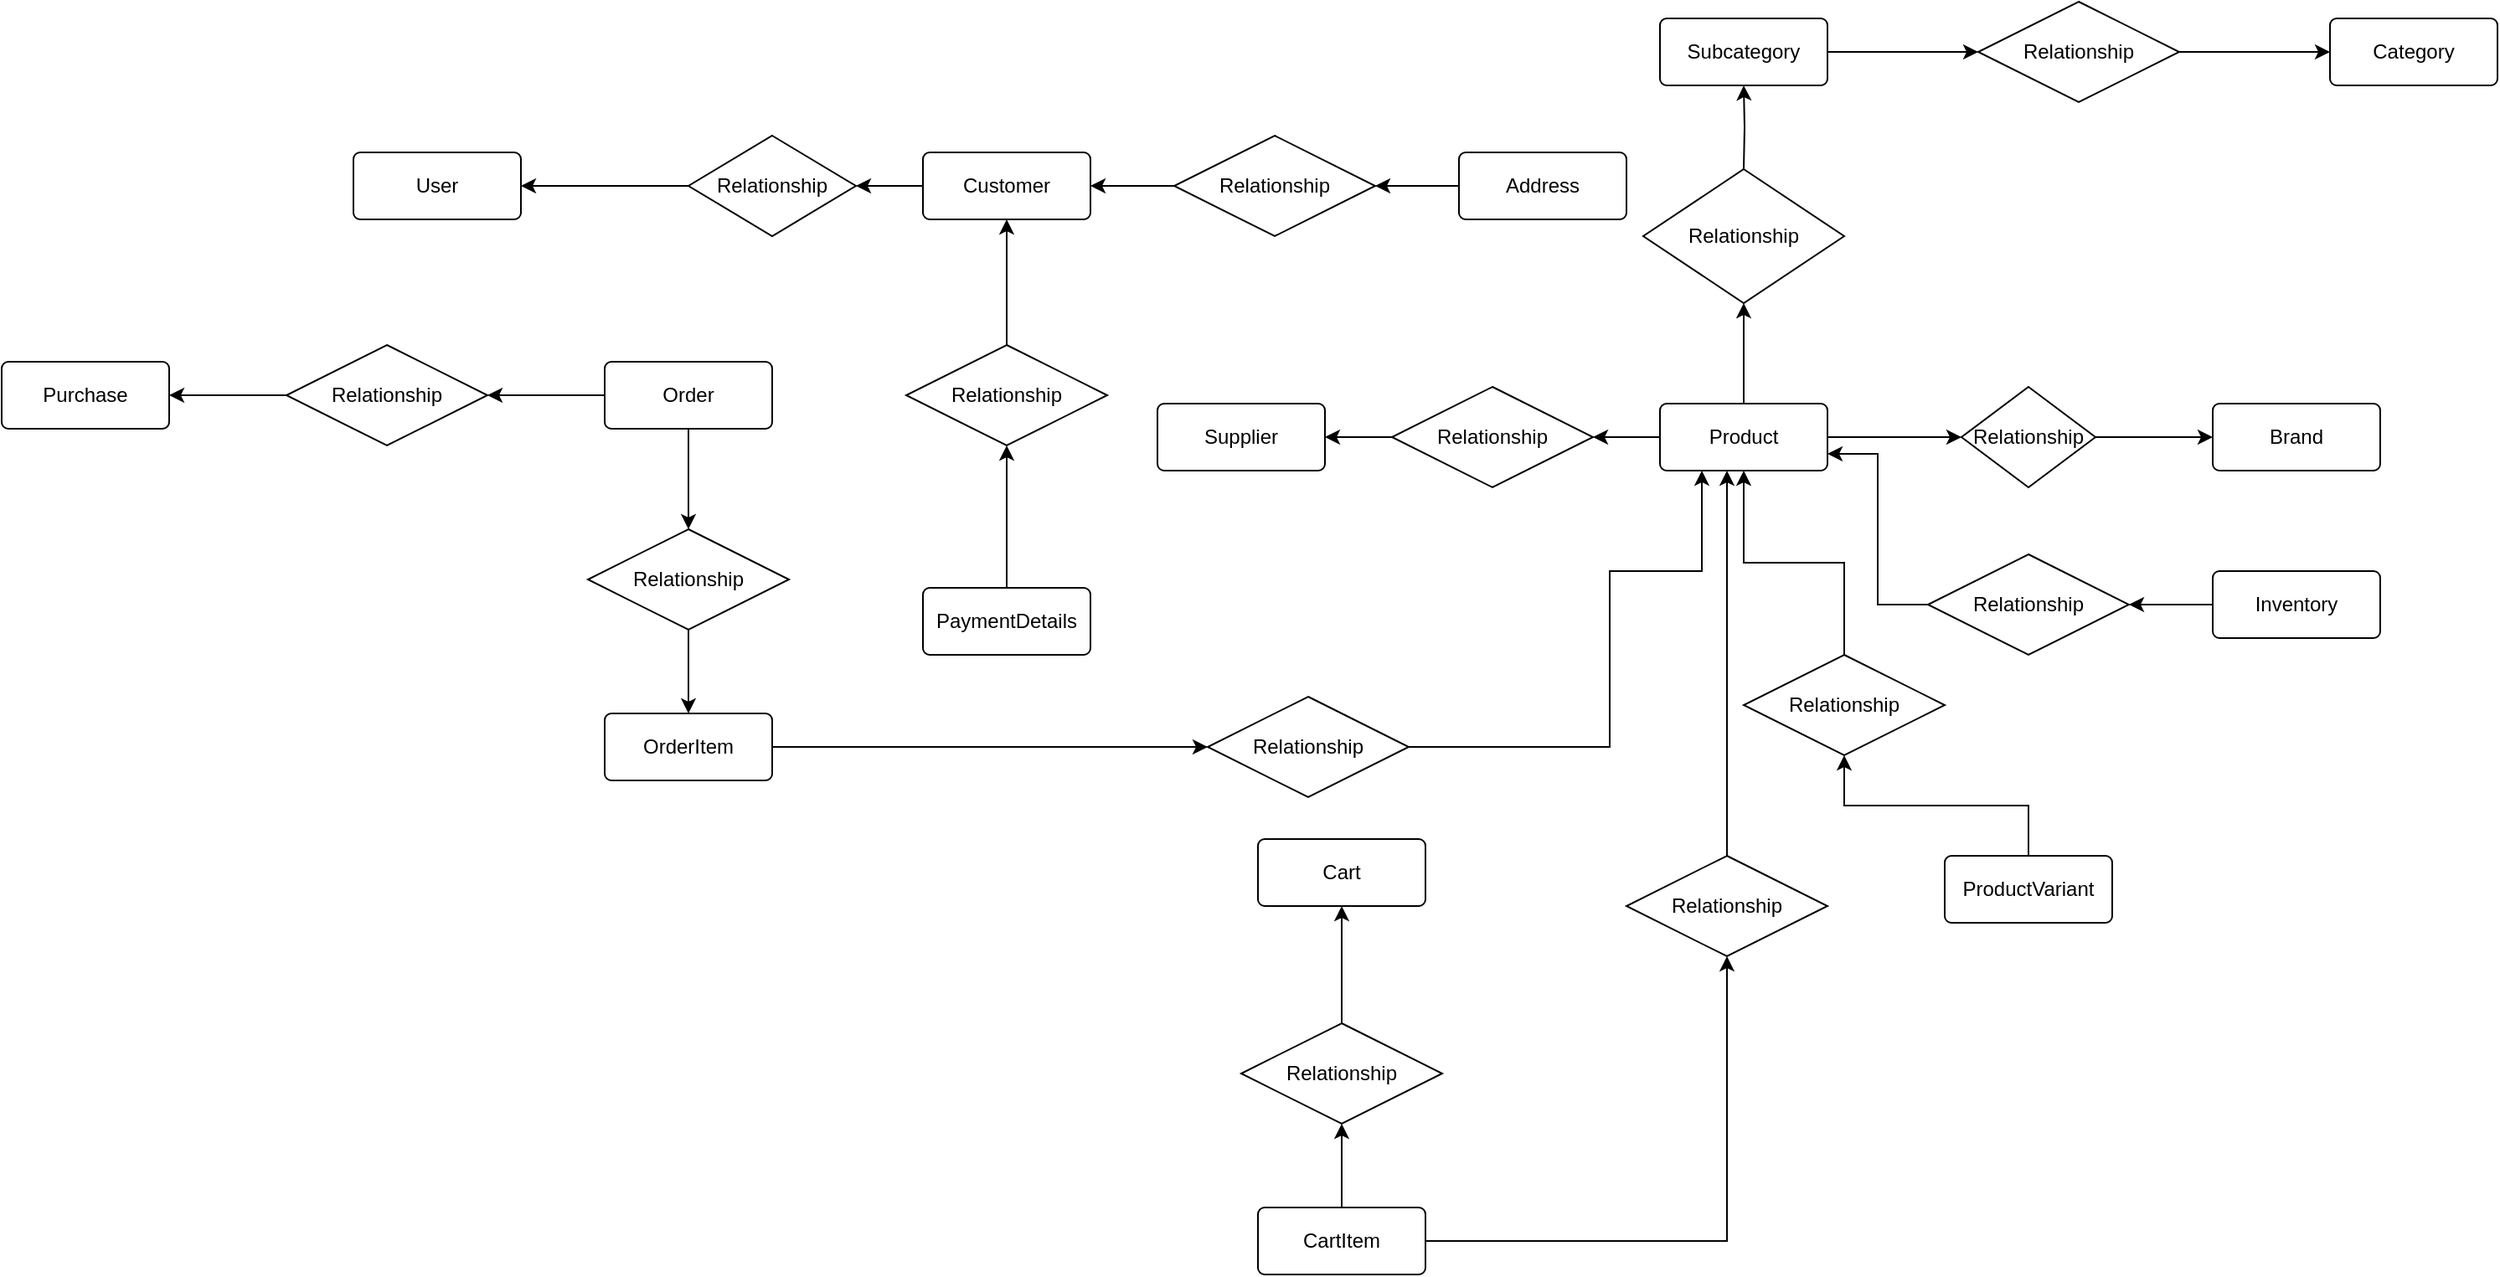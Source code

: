 <mxfile version="23.1.4" type="github">
  <diagram id="R2lEEEUBdFMjLlhIrx00" name="Page-1">
    <mxGraphModel dx="2056" dy="659" grid="1" gridSize="10" guides="1" tooltips="1" connect="1" arrows="1" fold="1" page="1" pageScale="1" pageWidth="850" pageHeight="1100" math="0" shadow="0" extFonts="Permanent Marker^https://fonts.googleapis.com/css?family=Permanent+Marker">
      <root>
        <mxCell id="0" />
        <mxCell id="1" parent="0" />
        <mxCell id="cjXUIRvavYD3EJp5dhYw-44" style="edgeStyle=orthogonalEdgeStyle;rounded=0;orthogonalLoop=1;jettySize=auto;html=1;exitX=0.5;exitY=1;exitDx=0;exitDy=0;entryX=0.5;entryY=0;entryDx=0;entryDy=0;" edge="1" parent="1" source="cjXUIRvavYD3EJp5dhYw-1" target="cjXUIRvavYD3EJp5dhYw-43">
          <mxGeometry relative="1" as="geometry" />
        </mxCell>
        <mxCell id="cjXUIRvavYD3EJp5dhYw-69" style="edgeStyle=orthogonalEdgeStyle;rounded=0;orthogonalLoop=1;jettySize=auto;html=1;exitX=0;exitY=0.5;exitDx=0;exitDy=0;entryX=1;entryY=0.5;entryDx=0;entryDy=0;" edge="1" parent="1" source="cjXUIRvavYD3EJp5dhYw-1" target="cjXUIRvavYD3EJp5dhYw-68">
          <mxGeometry relative="1" as="geometry" />
        </mxCell>
        <mxCell id="cjXUIRvavYD3EJp5dhYw-1" value="Order" style="rounded=1;arcSize=10;whiteSpace=wrap;html=1;align=center;" vertex="1" parent="1">
          <mxGeometry x="-370" y="295" width="100" height="40" as="geometry" />
        </mxCell>
        <mxCell id="cjXUIRvavYD3EJp5dhYw-2" value="User&lt;br&gt;" style="rounded=1;arcSize=10;whiteSpace=wrap;html=1;align=center;" vertex="1" parent="1">
          <mxGeometry x="-520" y="170" width="100" height="40" as="geometry" />
        </mxCell>
        <mxCell id="cjXUIRvavYD3EJp5dhYw-20" style="edgeStyle=orthogonalEdgeStyle;rounded=0;orthogonalLoop=1;jettySize=auto;html=1;exitX=0.5;exitY=0;exitDx=0;exitDy=0;entryX=0.5;entryY=1;entryDx=0;entryDy=0;" edge="1" parent="1" source="cjXUIRvavYD3EJp5dhYw-3" target="cjXUIRvavYD3EJp5dhYw-16">
          <mxGeometry relative="1" as="geometry" />
        </mxCell>
        <mxCell id="cjXUIRvavYD3EJp5dhYw-26" style="edgeStyle=orthogonalEdgeStyle;rounded=0;orthogonalLoop=1;jettySize=auto;html=1;exitX=1;exitY=0.5;exitDx=0;exitDy=0;" edge="1" parent="1" source="cjXUIRvavYD3EJp5dhYw-3" target="cjXUIRvavYD3EJp5dhYw-23">
          <mxGeometry relative="1" as="geometry" />
        </mxCell>
        <mxCell id="cjXUIRvavYD3EJp5dhYw-57" style="edgeStyle=orthogonalEdgeStyle;rounded=0;orthogonalLoop=1;jettySize=auto;html=1;exitX=0;exitY=0.5;exitDx=0;exitDy=0;entryX=1;entryY=0.5;entryDx=0;entryDy=0;" edge="1" parent="1" source="cjXUIRvavYD3EJp5dhYw-3" target="cjXUIRvavYD3EJp5dhYw-55">
          <mxGeometry relative="1" as="geometry" />
        </mxCell>
        <mxCell id="cjXUIRvavYD3EJp5dhYw-3" value="Product" style="rounded=1;arcSize=10;whiteSpace=wrap;html=1;align=center;" vertex="1" parent="1">
          <mxGeometry x="260" y="320" width="100" height="40" as="geometry" />
        </mxCell>
        <mxCell id="cjXUIRvavYD3EJp5dhYw-4" value="Category" style="rounded=1;arcSize=10;whiteSpace=wrap;html=1;align=center;" vertex="1" parent="1">
          <mxGeometry x="660" y="90" width="100" height="40" as="geometry" />
        </mxCell>
        <mxCell id="cjXUIRvavYD3EJp5dhYw-62" style="edgeStyle=orthogonalEdgeStyle;rounded=0;orthogonalLoop=1;jettySize=auto;html=1;exitX=0.5;exitY=0;exitDx=0;exitDy=0;" edge="1" parent="1" source="cjXUIRvavYD3EJp5dhYw-5" target="cjXUIRvavYD3EJp5dhYw-60">
          <mxGeometry relative="1" as="geometry" />
        </mxCell>
        <mxCell id="cjXUIRvavYD3EJp5dhYw-72" style="edgeStyle=orthogonalEdgeStyle;rounded=0;orthogonalLoop=1;jettySize=auto;html=1;entryX=0.5;entryY=1;entryDx=0;entryDy=0;" edge="1" parent="1" source="cjXUIRvavYD3EJp5dhYw-5" target="cjXUIRvavYD3EJp5dhYw-71">
          <mxGeometry relative="1" as="geometry" />
        </mxCell>
        <mxCell id="cjXUIRvavYD3EJp5dhYw-5" value="CartItem" style="rounded=1;arcSize=10;whiteSpace=wrap;html=1;align=center;" vertex="1" parent="1">
          <mxGeometry x="20" y="800" width="100" height="40" as="geometry" />
        </mxCell>
        <mxCell id="cjXUIRvavYD3EJp5dhYw-54" style="edgeStyle=orthogonalEdgeStyle;rounded=0;orthogonalLoop=1;jettySize=auto;html=1;exitX=0.5;exitY=0;exitDx=0;exitDy=0;entryX=0.5;entryY=1;entryDx=0;entryDy=0;" edge="1" parent="1" source="cjXUIRvavYD3EJp5dhYw-6" target="cjXUIRvavYD3EJp5dhYw-52">
          <mxGeometry relative="1" as="geometry" />
        </mxCell>
        <mxCell id="cjXUIRvavYD3EJp5dhYw-6" value="ProductVariant" style="rounded=1;arcSize=10;whiteSpace=wrap;html=1;align=center;" vertex="1" parent="1">
          <mxGeometry x="430" y="590" width="100" height="40" as="geometry" />
        </mxCell>
        <mxCell id="cjXUIRvavYD3EJp5dhYw-7" value="Cart" style="rounded=1;arcSize=10;whiteSpace=wrap;html=1;align=center;" vertex="1" parent="1">
          <mxGeometry x="20" y="580" width="100" height="40" as="geometry" />
        </mxCell>
        <mxCell id="cjXUIRvavYD3EJp5dhYw-8" value="Brand" style="rounded=1;arcSize=10;whiteSpace=wrap;html=1;align=center;" vertex="1" parent="1">
          <mxGeometry x="590" y="320" width="100" height="40" as="geometry" />
        </mxCell>
        <mxCell id="cjXUIRvavYD3EJp5dhYw-21" style="edgeStyle=orthogonalEdgeStyle;rounded=0;orthogonalLoop=1;jettySize=auto;html=1;exitX=1;exitY=0.5;exitDx=0;exitDy=0;entryX=0;entryY=0.5;entryDx=0;entryDy=0;" edge="1" parent="1" source="cjXUIRvavYD3EJp5dhYw-9" target="cjXUIRvavYD3EJp5dhYw-10">
          <mxGeometry relative="1" as="geometry" />
        </mxCell>
        <mxCell id="cjXUIRvavYD3EJp5dhYw-9" value="Subcategory" style="rounded=1;arcSize=10;whiteSpace=wrap;html=1;align=center;" vertex="1" parent="1">
          <mxGeometry x="260" y="90" width="100" height="40" as="geometry" />
        </mxCell>
        <mxCell id="cjXUIRvavYD3EJp5dhYw-11" style="edgeStyle=orthogonalEdgeStyle;rounded=0;orthogonalLoop=1;jettySize=auto;html=1;exitX=1;exitY=0.5;exitDx=0;exitDy=0;" edge="1" parent="1" source="cjXUIRvavYD3EJp5dhYw-10" target="cjXUIRvavYD3EJp5dhYw-4">
          <mxGeometry relative="1" as="geometry" />
        </mxCell>
        <mxCell id="cjXUIRvavYD3EJp5dhYw-10" value="Relationship" style="shape=rhombus;perimeter=rhombusPerimeter;whiteSpace=wrap;html=1;align=center;" vertex="1" parent="1">
          <mxGeometry x="450" y="80" width="120" height="60" as="geometry" />
        </mxCell>
        <mxCell id="cjXUIRvavYD3EJp5dhYw-15" value="" style="edgeStyle=orthogonalEdgeStyle;rounded=0;orthogonalLoop=1;jettySize=auto;html=1;" edge="1" parent="1" target="cjXUIRvavYD3EJp5dhYw-9">
          <mxGeometry relative="1" as="geometry">
            <mxPoint x="310" y="180" as="sourcePoint" />
          </mxGeometry>
        </mxCell>
        <mxCell id="cjXUIRvavYD3EJp5dhYw-16" value="Relationship" style="shape=rhombus;perimeter=rhombusPerimeter;whiteSpace=wrap;html=1;align=center;" vertex="1" parent="1">
          <mxGeometry x="250" y="180" width="120" height="80" as="geometry" />
        </mxCell>
        <mxCell id="cjXUIRvavYD3EJp5dhYw-25" style="edgeStyle=orthogonalEdgeStyle;rounded=0;orthogonalLoop=1;jettySize=auto;html=1;exitX=1;exitY=0.5;exitDx=0;exitDy=0;entryX=0;entryY=0.5;entryDx=0;entryDy=0;" edge="1" parent="1" source="cjXUIRvavYD3EJp5dhYw-23" target="cjXUIRvavYD3EJp5dhYw-8">
          <mxGeometry relative="1" as="geometry" />
        </mxCell>
        <mxCell id="cjXUIRvavYD3EJp5dhYw-23" value="Relationship" style="shape=rhombus;perimeter=rhombusPerimeter;whiteSpace=wrap;html=1;align=center;rotation=0;" vertex="1" parent="1">
          <mxGeometry x="440" y="310" width="80" height="60" as="geometry" />
        </mxCell>
        <mxCell id="cjXUIRvavYD3EJp5dhYw-39" style="edgeStyle=orthogonalEdgeStyle;rounded=0;orthogonalLoop=1;jettySize=auto;html=1;exitX=0;exitY=0.5;exitDx=0;exitDy=0;entryX=1;entryY=0.5;entryDx=0;entryDy=0;" edge="1" parent="1" source="cjXUIRvavYD3EJp5dhYw-27" target="cjXUIRvavYD3EJp5dhYw-38">
          <mxGeometry relative="1" as="geometry" />
        </mxCell>
        <mxCell id="cjXUIRvavYD3EJp5dhYw-27" value="Customer" style="rounded=1;arcSize=10;whiteSpace=wrap;html=1;align=center;" vertex="1" parent="1">
          <mxGeometry x="-180" y="170" width="100" height="40" as="geometry" />
        </mxCell>
        <mxCell id="cjXUIRvavYD3EJp5dhYw-75" style="edgeStyle=orthogonalEdgeStyle;rounded=0;orthogonalLoop=1;jettySize=auto;html=1;exitX=1;exitY=0.5;exitDx=0;exitDy=0;entryX=0;entryY=0.5;entryDx=0;entryDy=0;" edge="1" parent="1" source="cjXUIRvavYD3EJp5dhYw-28" target="cjXUIRvavYD3EJp5dhYw-74">
          <mxGeometry relative="1" as="geometry" />
        </mxCell>
        <mxCell id="cjXUIRvavYD3EJp5dhYw-28" value="OrderItem" style="rounded=1;arcSize=10;whiteSpace=wrap;html=1;align=center;" vertex="1" parent="1">
          <mxGeometry x="-370" y="505" width="100" height="40" as="geometry" />
        </mxCell>
        <mxCell id="cjXUIRvavYD3EJp5dhYw-29" value="Purchase" style="rounded=1;arcSize=10;whiteSpace=wrap;html=1;align=center;" vertex="1" parent="1">
          <mxGeometry x="-730" y="295" width="100" height="40" as="geometry" />
        </mxCell>
        <mxCell id="cjXUIRvavYD3EJp5dhYw-50" style="edgeStyle=orthogonalEdgeStyle;rounded=0;orthogonalLoop=1;jettySize=auto;html=1;exitX=0.5;exitY=0;exitDx=0;exitDy=0;" edge="1" parent="1" source="cjXUIRvavYD3EJp5dhYw-30" target="cjXUIRvavYD3EJp5dhYw-46">
          <mxGeometry relative="1" as="geometry" />
        </mxCell>
        <mxCell id="cjXUIRvavYD3EJp5dhYw-30" value="PaymentDetails" style="rounded=1;arcSize=10;whiteSpace=wrap;html=1;align=center;" vertex="1" parent="1">
          <mxGeometry x="-180" y="430" width="100" height="40" as="geometry" />
        </mxCell>
        <mxCell id="cjXUIRvavYD3EJp5dhYw-64" style="edgeStyle=orthogonalEdgeStyle;rounded=0;orthogonalLoop=1;jettySize=auto;html=1;exitX=0;exitY=0.5;exitDx=0;exitDy=0;entryX=1;entryY=0.5;entryDx=0;entryDy=0;" edge="1" parent="1" source="cjXUIRvavYD3EJp5dhYw-32" target="cjXUIRvavYD3EJp5dhYw-63">
          <mxGeometry relative="1" as="geometry" />
        </mxCell>
        <mxCell id="cjXUIRvavYD3EJp5dhYw-32" value="Address" style="rounded=1;arcSize=10;whiteSpace=wrap;html=1;align=center;" vertex="1" parent="1">
          <mxGeometry x="140" y="170" width="100" height="40" as="geometry" />
        </mxCell>
        <mxCell id="cjXUIRvavYD3EJp5dhYw-80" style="edgeStyle=orthogonalEdgeStyle;rounded=0;orthogonalLoop=1;jettySize=auto;html=1;exitX=0;exitY=0.5;exitDx=0;exitDy=0;entryX=1;entryY=0.5;entryDx=0;entryDy=0;" edge="1" parent="1" source="cjXUIRvavYD3EJp5dhYw-34" target="cjXUIRvavYD3EJp5dhYw-77">
          <mxGeometry relative="1" as="geometry" />
        </mxCell>
        <mxCell id="cjXUIRvavYD3EJp5dhYw-34" value="Inventory" style="rounded=1;arcSize=10;whiteSpace=wrap;html=1;align=center;" vertex="1" parent="1">
          <mxGeometry x="590" y="420" width="100" height="40" as="geometry" />
        </mxCell>
        <mxCell id="cjXUIRvavYD3EJp5dhYw-37" value="Supplier" style="rounded=1;arcSize=10;whiteSpace=wrap;html=1;align=center;" vertex="1" parent="1">
          <mxGeometry x="-40" y="320" width="100" height="40" as="geometry" />
        </mxCell>
        <mxCell id="cjXUIRvavYD3EJp5dhYw-41" style="edgeStyle=orthogonalEdgeStyle;rounded=0;orthogonalLoop=1;jettySize=auto;html=1;entryX=1;entryY=0.5;entryDx=0;entryDy=0;" edge="1" parent="1" source="cjXUIRvavYD3EJp5dhYw-38" target="cjXUIRvavYD3EJp5dhYw-2">
          <mxGeometry relative="1" as="geometry" />
        </mxCell>
        <mxCell id="cjXUIRvavYD3EJp5dhYw-38" value="Relationship" style="shape=rhombus;perimeter=rhombusPerimeter;whiteSpace=wrap;html=1;align=center;" vertex="1" parent="1">
          <mxGeometry x="-320" y="160" width="100" height="60" as="geometry" />
        </mxCell>
        <mxCell id="cjXUIRvavYD3EJp5dhYw-45" style="edgeStyle=orthogonalEdgeStyle;rounded=0;orthogonalLoop=1;jettySize=auto;html=1;exitX=0.5;exitY=1;exitDx=0;exitDy=0;" edge="1" parent="1" source="cjXUIRvavYD3EJp5dhYw-43" target="cjXUIRvavYD3EJp5dhYw-28">
          <mxGeometry relative="1" as="geometry" />
        </mxCell>
        <mxCell id="cjXUIRvavYD3EJp5dhYw-43" value="Relationship" style="shape=rhombus;perimeter=rhombusPerimeter;whiteSpace=wrap;html=1;align=center;" vertex="1" parent="1">
          <mxGeometry x="-380" y="395" width="120" height="60" as="geometry" />
        </mxCell>
        <mxCell id="cjXUIRvavYD3EJp5dhYw-51" style="edgeStyle=orthogonalEdgeStyle;rounded=0;orthogonalLoop=1;jettySize=auto;html=1;exitX=0.5;exitY=0;exitDx=0;exitDy=0;entryX=0.5;entryY=1;entryDx=0;entryDy=0;" edge="1" parent="1" source="cjXUIRvavYD3EJp5dhYw-46" target="cjXUIRvavYD3EJp5dhYw-27">
          <mxGeometry relative="1" as="geometry" />
        </mxCell>
        <mxCell id="cjXUIRvavYD3EJp5dhYw-46" value="Relationship" style="shape=rhombus;perimeter=rhombusPerimeter;whiteSpace=wrap;html=1;align=center;" vertex="1" parent="1">
          <mxGeometry x="-190" y="285" width="120" height="60" as="geometry" />
        </mxCell>
        <mxCell id="cjXUIRvavYD3EJp5dhYw-53" style="edgeStyle=orthogonalEdgeStyle;rounded=0;orthogonalLoop=1;jettySize=auto;html=1;exitX=0.5;exitY=0;exitDx=0;exitDy=0;" edge="1" parent="1" source="cjXUIRvavYD3EJp5dhYw-52" target="cjXUIRvavYD3EJp5dhYw-3">
          <mxGeometry relative="1" as="geometry" />
        </mxCell>
        <mxCell id="cjXUIRvavYD3EJp5dhYw-52" value="Relationship" style="shape=rhombus;perimeter=rhombusPerimeter;whiteSpace=wrap;html=1;align=center;" vertex="1" parent="1">
          <mxGeometry x="310" y="470" width="120" height="60" as="geometry" />
        </mxCell>
        <mxCell id="cjXUIRvavYD3EJp5dhYw-58" style="edgeStyle=orthogonalEdgeStyle;rounded=0;orthogonalLoop=1;jettySize=auto;html=1;exitX=0;exitY=0.5;exitDx=0;exitDy=0;entryX=1;entryY=0.5;entryDx=0;entryDy=0;" edge="1" parent="1" source="cjXUIRvavYD3EJp5dhYw-55" target="cjXUIRvavYD3EJp5dhYw-37">
          <mxGeometry relative="1" as="geometry" />
        </mxCell>
        <mxCell id="cjXUIRvavYD3EJp5dhYw-55" value="Relationship" style="shape=rhombus;perimeter=rhombusPerimeter;whiteSpace=wrap;html=1;align=center;" vertex="1" parent="1">
          <mxGeometry x="100" y="310" width="120" height="60" as="geometry" />
        </mxCell>
        <mxCell id="cjXUIRvavYD3EJp5dhYw-61" style="edgeStyle=orthogonalEdgeStyle;rounded=0;orthogonalLoop=1;jettySize=auto;html=1;exitX=0.5;exitY=0;exitDx=0;exitDy=0;entryX=0.5;entryY=1;entryDx=0;entryDy=0;" edge="1" parent="1" source="cjXUIRvavYD3EJp5dhYw-60" target="cjXUIRvavYD3EJp5dhYw-7">
          <mxGeometry relative="1" as="geometry" />
        </mxCell>
        <mxCell id="cjXUIRvavYD3EJp5dhYw-60" value="Relationship" style="shape=rhombus;perimeter=rhombusPerimeter;whiteSpace=wrap;html=1;align=center;" vertex="1" parent="1">
          <mxGeometry x="10" y="690" width="120" height="60" as="geometry" />
        </mxCell>
        <mxCell id="cjXUIRvavYD3EJp5dhYw-67" style="edgeStyle=orthogonalEdgeStyle;rounded=0;orthogonalLoop=1;jettySize=auto;html=1;entryX=1;entryY=0.5;entryDx=0;entryDy=0;" edge="1" parent="1" source="cjXUIRvavYD3EJp5dhYw-63" target="cjXUIRvavYD3EJp5dhYw-27">
          <mxGeometry relative="1" as="geometry" />
        </mxCell>
        <mxCell id="cjXUIRvavYD3EJp5dhYw-63" value="Relationship" style="shape=rhombus;perimeter=rhombusPerimeter;whiteSpace=wrap;html=1;align=center;" vertex="1" parent="1">
          <mxGeometry x="-30" y="160" width="120" height="60" as="geometry" />
        </mxCell>
        <mxCell id="cjXUIRvavYD3EJp5dhYw-70" style="edgeStyle=orthogonalEdgeStyle;rounded=0;orthogonalLoop=1;jettySize=auto;html=1;exitX=0;exitY=0.5;exitDx=0;exitDy=0;entryX=1;entryY=0.5;entryDx=0;entryDy=0;" edge="1" parent="1" source="cjXUIRvavYD3EJp5dhYw-68" target="cjXUIRvavYD3EJp5dhYw-29">
          <mxGeometry relative="1" as="geometry" />
        </mxCell>
        <mxCell id="cjXUIRvavYD3EJp5dhYw-68" value="Relationship" style="shape=rhombus;perimeter=rhombusPerimeter;whiteSpace=wrap;html=1;align=center;" vertex="1" parent="1">
          <mxGeometry x="-560" y="285" width="120" height="60" as="geometry" />
        </mxCell>
        <mxCell id="cjXUIRvavYD3EJp5dhYw-71" value="Relationship" style="shape=rhombus;perimeter=rhombusPerimeter;whiteSpace=wrap;html=1;align=center;" vertex="1" parent="1">
          <mxGeometry x="240" y="590" width="120" height="60" as="geometry" />
        </mxCell>
        <mxCell id="cjXUIRvavYD3EJp5dhYw-73" style="edgeStyle=orthogonalEdgeStyle;rounded=0;orthogonalLoop=1;jettySize=auto;html=1;exitX=0.5;exitY=0;exitDx=0;exitDy=0;" edge="1" parent="1" source="cjXUIRvavYD3EJp5dhYw-71">
          <mxGeometry relative="1" as="geometry">
            <mxPoint x="259.9" y="545" as="sourcePoint" />
            <mxPoint x="300" y="360" as="targetPoint" />
            <Array as="points">
              <mxPoint x="300" y="590" />
            </Array>
          </mxGeometry>
        </mxCell>
        <mxCell id="cjXUIRvavYD3EJp5dhYw-76" style="edgeStyle=orthogonalEdgeStyle;rounded=0;orthogonalLoop=1;jettySize=auto;html=1;exitX=1;exitY=0.5;exitDx=0;exitDy=0;entryX=0.25;entryY=1;entryDx=0;entryDy=0;" edge="1" parent="1" source="cjXUIRvavYD3EJp5dhYw-74" target="cjXUIRvavYD3EJp5dhYw-3">
          <mxGeometry relative="1" as="geometry">
            <Array as="points">
              <mxPoint x="230" y="525" />
              <mxPoint x="230" y="420" />
              <mxPoint x="285" y="420" />
            </Array>
          </mxGeometry>
        </mxCell>
        <mxCell id="cjXUIRvavYD3EJp5dhYw-74" value="Relationship" style="shape=rhombus;perimeter=rhombusPerimeter;whiteSpace=wrap;html=1;align=center;" vertex="1" parent="1">
          <mxGeometry x="-10" y="495" width="120" height="60" as="geometry" />
        </mxCell>
        <mxCell id="cjXUIRvavYD3EJp5dhYw-78" style="edgeStyle=orthogonalEdgeStyle;rounded=0;orthogonalLoop=1;jettySize=auto;html=1;exitX=0;exitY=0.5;exitDx=0;exitDy=0;entryX=1;entryY=0.75;entryDx=0;entryDy=0;" edge="1" parent="1" source="cjXUIRvavYD3EJp5dhYw-77" target="cjXUIRvavYD3EJp5dhYw-3">
          <mxGeometry relative="1" as="geometry" />
        </mxCell>
        <mxCell id="cjXUIRvavYD3EJp5dhYw-77" value="Relationship" style="shape=rhombus;perimeter=rhombusPerimeter;whiteSpace=wrap;html=1;align=center;" vertex="1" parent="1">
          <mxGeometry x="420" y="410" width="120" height="60" as="geometry" />
        </mxCell>
      </root>
    </mxGraphModel>
  </diagram>
</mxfile>
